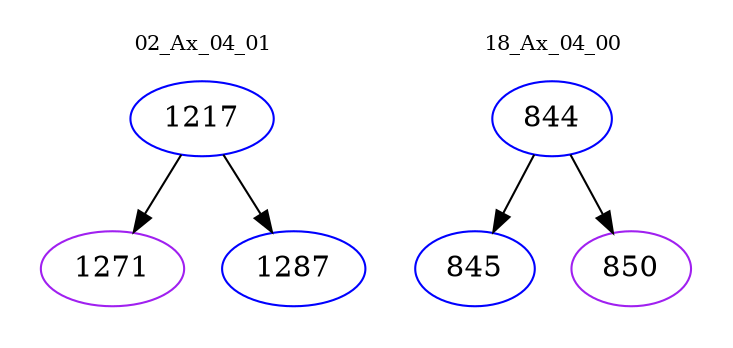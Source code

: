digraph{
subgraph cluster_0 {
color = white
label = "02_Ax_04_01";
fontsize=10;
T0_1217 [label="1217", color="blue"]
T0_1217 -> T0_1271 [color="black"]
T0_1271 [label="1271", color="purple"]
T0_1217 -> T0_1287 [color="black"]
T0_1287 [label="1287", color="blue"]
}
subgraph cluster_1 {
color = white
label = "18_Ax_04_00";
fontsize=10;
T1_844 [label="844", color="blue"]
T1_844 -> T1_845 [color="black"]
T1_845 [label="845", color="blue"]
T1_844 -> T1_850 [color="black"]
T1_850 [label="850", color="purple"]
}
}
